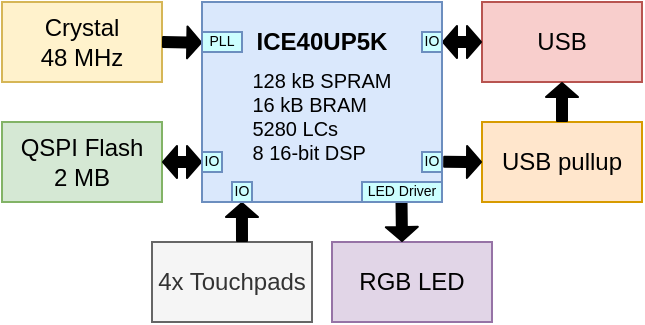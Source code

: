 <mxfile version="13.5.7" type="device"><diagram id="yj2Z-7FWhddFFwL3RGEn" name="Page-1"><mxGraphModel dx="517" dy="384" grid="1" gridSize="10" guides="1" tooltips="1" connect="1" arrows="1" fold="1" page="1" pageScale="1" pageWidth="3300" pageHeight="4681" math="0" shadow="0"><root><mxCell id="0"/><mxCell id="1" parent="0"/><mxCell id="mcVS6XEH-FEIJkMcikBz-2" value="&lt;b&gt;ICE40UP5K&lt;/b&gt;&lt;br&gt;&lt;div style=&quot;text-align: left ; font-size: 5px&quot;&gt;&lt;span&gt;&lt;br&gt;&lt;/span&gt;&lt;/div&gt;&lt;div style=&quot;text-align: left ; font-size: 10px&quot;&gt;&lt;font style=&quot;font-size: 10px&quot;&gt;128 kB SPRAM&lt;/font&gt;&lt;/div&gt;&lt;div style=&quot;text-align: left ; font-size: 10px&quot;&gt;&lt;span&gt;&lt;font style=&quot;font-size: 10px&quot;&gt;16 kB BRAM&lt;/font&gt;&lt;/span&gt;&lt;/div&gt;&lt;div style=&quot;text-align: left ; font-size: 10px&quot;&gt;&lt;span&gt;&lt;font style=&quot;font-size: 10px&quot;&gt;5280 LCs&lt;/font&gt;&lt;/span&gt;&lt;/div&gt;&lt;div style=&quot;text-align: left ; font-size: 10px&quot;&gt;&lt;font style=&quot;font-size: 10px&quot;&gt;8 16-bit DSP&lt;/font&gt;&lt;/div&gt;&lt;div style=&quot;text-align: left ; font-size: 5px&quot;&gt;&lt;font style=&quot;font-size: 5px&quot;&gt;&lt;br&gt;&lt;/font&gt;&lt;/div&gt;" style="rounded=0;whiteSpace=wrap;html=1;fillColor=#dae8fc;strokeColor=#6c8ebf;" vertex="1" parent="1"><mxGeometry x="380" y="180" width="120" height="100" as="geometry"/></mxCell><mxCell id="mcVS6XEH-FEIJkMcikBz-3" value="Crystal&lt;br&gt;48 MHz" style="rounded=0;whiteSpace=wrap;html=1;fillColor=#fff2cc;strokeColor=#d6b656;" vertex="1" parent="1"><mxGeometry x="280" y="180" width="80" height="40" as="geometry"/></mxCell><mxCell id="mcVS6XEH-FEIJkMcikBz-4" value="QSPI Flash&lt;br&gt;2 MB" style="rounded=0;whiteSpace=wrap;html=1;fillColor=#d5e8d4;strokeColor=#82b366;" vertex="1" parent="1"><mxGeometry x="280" y="240" width="80" height="40" as="geometry"/></mxCell><mxCell id="mcVS6XEH-FEIJkMcikBz-5" value="4x Touchpads" style="rounded=0;whiteSpace=wrap;html=1;fillColor=#f5f5f5;strokeColor=#666666;fontColor=#333333;" vertex="1" parent="1"><mxGeometry x="355" y="300" width="80" height="40" as="geometry"/></mxCell><mxCell id="mcVS6XEH-FEIJkMcikBz-6" value="RGB LED" style="rounded=0;whiteSpace=wrap;html=1;fillColor=#e1d5e7;strokeColor=#9673a6;" vertex="1" parent="1"><mxGeometry x="445" y="300" width="80" height="40" as="geometry"/></mxCell><mxCell id="mcVS6XEH-FEIJkMcikBz-7" value="USB pullup" style="rounded=0;whiteSpace=wrap;html=1;fillColor=#ffe6cc;strokeColor=#d79b00;" vertex="1" parent="1"><mxGeometry x="520" y="240" width="80" height="40" as="geometry"/></mxCell><mxCell id="mcVS6XEH-FEIJkMcikBz-8" value="USB" style="rounded=0;whiteSpace=wrap;html=1;fillColor=#f8cecc;strokeColor=#b85450;" vertex="1" parent="1"><mxGeometry x="520" y="180" width="80" height="40" as="geometry"/></mxCell><mxCell id="mcVS6XEH-FEIJkMcikBz-10" value="" style="shape=flexArrow;endArrow=classic;startArrow=classic;html=1;entryX=0;entryY=0.5;entryDx=0;entryDy=0;endSize=2;startSize=2;exitX=1;exitY=0.2;exitDx=0;exitDy=0;exitPerimeter=0;fillColor=#000000;width=5;startWidth=10;endWidth=10;" edge="1" parent="1" source="mcVS6XEH-FEIJkMcikBz-2" target="mcVS6XEH-FEIJkMcikBz-8"><mxGeometry width="50" height="50" relative="1" as="geometry"><mxPoint x="500" y="140" as="sourcePoint"/><mxPoint x="290" y="410" as="targetPoint"/></mxGeometry></mxCell><mxCell id="mcVS6XEH-FEIJkMcikBz-11" value="" style="shape=flexArrow;endArrow=none;startArrow=block;html=1;entryX=1.005;entryY=0.799;entryDx=0;entryDy=0;endSize=2;startSize=2;exitX=0;exitY=0.5;exitDx=0;exitDy=0;entryPerimeter=0;startFill=0;endFill=0;fillColor=#000000;startWidth=10;endWidth=10;width=5;" edge="1" parent="1" source="mcVS6XEH-FEIJkMcikBz-7" target="mcVS6XEH-FEIJkMcikBz-2"><mxGeometry width="50" height="50" relative="1" as="geometry"><mxPoint x="510" y="210" as="sourcePoint"/><mxPoint x="550" y="210" as="targetPoint"/></mxGeometry></mxCell><mxCell id="mcVS6XEH-FEIJkMcikBz-12" value="" style="shape=flexArrow;endArrow=none;startArrow=block;html=1;entryX=0.5;entryY=0;entryDx=0;entryDy=0;endSize=2;startSize=2;exitX=0.5;exitY=1;exitDx=0;exitDy=0;startFill=0;endFill=0;fillColor=#000000;width=5;startWidth=10;endWidth=10;" edge="1" parent="1" source="mcVS6XEH-FEIJkMcikBz-8" target="mcVS6XEH-FEIJkMcikBz-7"><mxGeometry width="50" height="50" relative="1" as="geometry"><mxPoint x="530" y="270" as="sourcePoint"/><mxPoint x="490.6" y="269.9" as="targetPoint"/></mxGeometry></mxCell><mxCell id="mcVS6XEH-FEIJkMcikBz-13" value="" style="shape=flexArrow;endArrow=none;startArrow=block;html=1;entryX=1;entryY=0.5;entryDx=0;entryDy=0;endSize=2;startSize=2;startFill=0;endFill=0;fillColor=#000000;width=5;startWidth=10;endWidth=10;exitX=0.001;exitY=0.203;exitDx=0;exitDy=0;exitPerimeter=0;" edge="1" parent="1" source="mcVS6XEH-FEIJkMcikBz-2" target="mcVS6XEH-FEIJkMcikBz-3"><mxGeometry width="50" height="50" relative="1" as="geometry"><mxPoint x="370" y="150" as="sourcePoint"/><mxPoint x="590" y="250" as="targetPoint"/></mxGeometry></mxCell><mxCell id="mcVS6XEH-FEIJkMcikBz-14" value="" style="shape=flexArrow;endArrow=block;startArrow=block;html=1;entryX=1;entryY=0.5;entryDx=0;entryDy=0;endSize=2;startSize=2;startFill=0;endFill=0;fillColor=#000000;width=5;startWidth=10;endWidth=10;exitX=0;exitY=0.8;exitDx=0;exitDy=0;exitPerimeter=0;" edge="1" parent="1" source="mcVS6XEH-FEIJkMcikBz-2" target="mcVS6XEH-FEIJkMcikBz-4"><mxGeometry width="50" height="50" relative="1" as="geometry"><mxPoint x="390" y="210" as="sourcePoint"/><mxPoint x="370" y="210" as="targetPoint"/></mxGeometry></mxCell><mxCell id="mcVS6XEH-FEIJkMcikBz-15" value="" style="shape=flexArrow;endArrow=block;startArrow=none;html=1;entryX=0.083;entryY=1;entryDx=0;entryDy=0;endSize=2;startSize=2;startFill=0;endFill=0;fillColor=#000000;width=5;startWidth=10;endWidth=10;exitX=0.5;exitY=0;exitDx=0;exitDy=0;entryPerimeter=0;" edge="1" parent="1"><mxGeometry width="50" height="50" relative="1" as="geometry"><mxPoint x="400" y="300" as="sourcePoint"/><mxPoint x="399.96" y="280" as="targetPoint"/></mxGeometry></mxCell><mxCell id="mcVS6XEH-FEIJkMcikBz-16" value="" style="shape=flexArrow;endArrow=none;startArrow=block;html=1;entryX=0.083;entryY=1;entryDx=0;entryDy=0;endSize=2;startSize=2;startFill=0;endFill=0;fillColor=#000000;width=5;startWidth=10;endWidth=10;entryPerimeter=0;" edge="1" parent="1"><mxGeometry width="50" height="50" relative="1" as="geometry"><mxPoint x="480" y="300" as="sourcePoint"/><mxPoint x="479.76" y="280" as="targetPoint"/></mxGeometry></mxCell><mxCell id="mcVS6XEH-FEIJkMcikBz-17" value="PLL" style="rounded=0;whiteSpace=wrap;html=1;fontSize=7;spacing=0;strokeColor=#6c8ebf;fillColor=#CCFFFF;" vertex="1" parent="1"><mxGeometry x="380" y="195" width="20" height="10" as="geometry"/></mxCell><mxCell id="mcVS6XEH-FEIJkMcikBz-22" value="IO" style="rounded=0;whiteSpace=wrap;html=1;spacing=0;fontSize=7;strokeColor=#6c8ebf;fillColor=#CCFFFF;" vertex="1" parent="1"><mxGeometry x="380" y="255" width="10" height="10" as="geometry"/></mxCell><mxCell id="mcVS6XEH-FEIJkMcikBz-23" value="LED Driver" style="rounded=0;whiteSpace=wrap;html=1;fontSize=7;spacing=0;strokeColor=#6c8ebf;fillColor=#CCFFFF;" vertex="1" parent="1"><mxGeometry x="460" y="270" width="40" height="10" as="geometry"/></mxCell><mxCell id="mcVS6XEH-FEIJkMcikBz-24" value="IO" style="rounded=0;whiteSpace=wrap;html=1;spacing=0;fontSize=7;strokeColor=#6c8ebf;fillColor=#CCFFFF;" vertex="1" parent="1"><mxGeometry x="395" y="270" width="10" height="10" as="geometry"/></mxCell><mxCell id="mcVS6XEH-FEIJkMcikBz-25" value="IO" style="rounded=0;whiteSpace=wrap;html=1;spacing=0;fontSize=7;strokeColor=#6c8ebf;fillColor=#CCFFFF;" vertex="1" parent="1"><mxGeometry x="490" y="255" width="10" height="10" as="geometry"/></mxCell><mxCell id="mcVS6XEH-FEIJkMcikBz-26" value="IO" style="rounded=0;whiteSpace=wrap;html=1;spacing=0;fontSize=7;strokeColor=#6c8ebf;fillColor=#CCFFFF;" vertex="1" parent="1"><mxGeometry x="490" y="195" width="10" height="10" as="geometry"/></mxCell></root></mxGraphModel></diagram></mxfile>